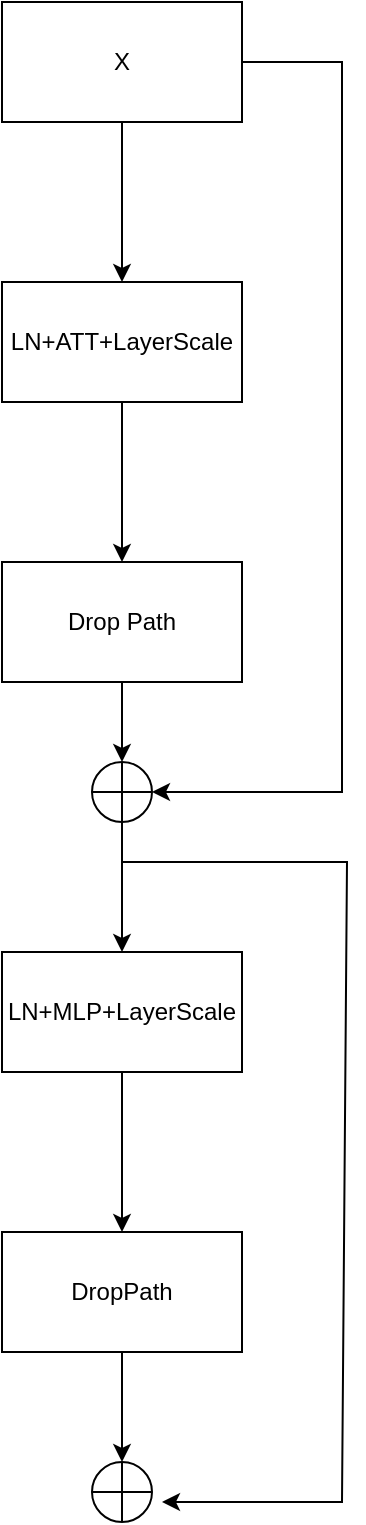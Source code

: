 <mxfile version="24.6.4" type="device">
  <diagram name="第 1 页" id="7_owCagruRL2u2UK9-JE">
    <mxGraphModel dx="1098" dy="828" grid="1" gridSize="10" guides="1" tooltips="1" connect="1" arrows="1" fold="1" page="1" pageScale="1" pageWidth="827" pageHeight="1169" math="0" shadow="0">
      <root>
        <mxCell id="0" />
        <mxCell id="1" parent="0" />
        <mxCell id="QY33d62DfFPX3UG9vda0-3" value="" style="edgeStyle=orthogonalEdgeStyle;rounded=0;orthogonalLoop=1;jettySize=auto;html=1;" parent="1" source="QY33d62DfFPX3UG9vda0-1" target="QY33d62DfFPX3UG9vda0-2" edge="1">
          <mxGeometry relative="1" as="geometry" />
        </mxCell>
        <mxCell id="QY33d62DfFPX3UG9vda0-1" value="X" style="rounded=0;whiteSpace=wrap;html=1;" parent="1" vertex="1">
          <mxGeometry x="310" y="180" width="120" height="60" as="geometry" />
        </mxCell>
        <mxCell id="QY33d62DfFPX3UG9vda0-5" value="" style="edgeStyle=orthogonalEdgeStyle;rounded=0;orthogonalLoop=1;jettySize=auto;html=1;" parent="1" source="QY33d62DfFPX3UG9vda0-2" target="QY33d62DfFPX3UG9vda0-4" edge="1">
          <mxGeometry relative="1" as="geometry" />
        </mxCell>
        <mxCell id="QY33d62DfFPX3UG9vda0-2" value="LN+ATT+LayerScale" style="rounded=0;whiteSpace=wrap;html=1;" parent="1" vertex="1">
          <mxGeometry x="310" y="320" width="120" height="60" as="geometry" />
        </mxCell>
        <mxCell id="QY33d62DfFPX3UG9vda0-4" value="Drop Path" style="rounded=0;whiteSpace=wrap;html=1;" parent="1" vertex="1">
          <mxGeometry x="310" y="460" width="120" height="60" as="geometry" />
        </mxCell>
        <mxCell id="QY33d62DfFPX3UG9vda0-6" value="" style="endArrow=classic;html=1;rounded=0;exitX=1;exitY=0.5;exitDx=0;exitDy=0;entryX=1;entryY=0.5;entryDx=0;entryDy=0;" parent="1" source="QY33d62DfFPX3UG9vda0-1" target="QY33d62DfFPX3UG9vda0-11" edge="1">
          <mxGeometry width="50" height="50" relative="1" as="geometry">
            <mxPoint x="390" y="360" as="sourcePoint" />
            <mxPoint x="390" y="570" as="targetPoint" />
            <Array as="points">
              <mxPoint x="480" y="210" />
              <mxPoint x="480" y="575" />
            </Array>
          </mxGeometry>
        </mxCell>
        <mxCell id="QY33d62DfFPX3UG9vda0-7" value="" style="endArrow=classic;html=1;rounded=0;" parent="1" edge="1">
          <mxGeometry width="50" height="50" relative="1" as="geometry">
            <mxPoint x="370" y="520" as="sourcePoint" />
            <mxPoint x="370" y="560" as="targetPoint" />
          </mxGeometry>
        </mxCell>
        <mxCell id="QY33d62DfFPX3UG9vda0-13" value="" style="edgeStyle=orthogonalEdgeStyle;rounded=0;orthogonalLoop=1;jettySize=auto;html=1;" parent="1" source="QY33d62DfFPX3UG9vda0-11" target="QY33d62DfFPX3UG9vda0-12" edge="1">
          <mxGeometry relative="1" as="geometry" />
        </mxCell>
        <mxCell id="QY33d62DfFPX3UG9vda0-11" value="" style="shape=orEllipse;perimeter=ellipsePerimeter;whiteSpace=wrap;html=1;backgroundOutline=1;" parent="1" vertex="1">
          <mxGeometry x="355" y="560" width="30" height="30" as="geometry" />
        </mxCell>
        <mxCell id="QY33d62DfFPX3UG9vda0-15" value="" style="edgeStyle=orthogonalEdgeStyle;rounded=0;orthogonalLoop=1;jettySize=auto;html=1;" parent="1" source="QY33d62DfFPX3UG9vda0-12" target="QY33d62DfFPX3UG9vda0-14" edge="1">
          <mxGeometry relative="1" as="geometry" />
        </mxCell>
        <mxCell id="QY33d62DfFPX3UG9vda0-12" value="LN+MLP+LayerScale" style="whiteSpace=wrap;html=1;" parent="1" vertex="1">
          <mxGeometry x="310" y="655" width="120" height="60" as="geometry" />
        </mxCell>
        <mxCell id="QY33d62DfFPX3UG9vda0-19" style="edgeStyle=orthogonalEdgeStyle;rounded=0;orthogonalLoop=1;jettySize=auto;html=1;entryX=0.5;entryY=0;entryDx=0;entryDy=0;" parent="1" source="QY33d62DfFPX3UG9vda0-14" target="QY33d62DfFPX3UG9vda0-18" edge="1">
          <mxGeometry relative="1" as="geometry" />
        </mxCell>
        <mxCell id="QY33d62DfFPX3UG9vda0-14" value="DropPath" style="whiteSpace=wrap;html=1;" parent="1" vertex="1">
          <mxGeometry x="310" y="795" width="120" height="60" as="geometry" />
        </mxCell>
        <mxCell id="QY33d62DfFPX3UG9vda0-16" value="" style="endArrow=classic;html=1;rounded=0;exitX=1;exitY=0.5;exitDx=0;exitDy=0;" parent="1" edge="1">
          <mxGeometry width="50" height="50" relative="1" as="geometry">
            <mxPoint x="370" y="610" as="sourcePoint" />
            <mxPoint x="390" y="930" as="targetPoint" />
            <Array as="points">
              <mxPoint x="482.5" y="610" />
              <mxPoint x="480" y="930" />
            </Array>
          </mxGeometry>
        </mxCell>
        <mxCell id="QY33d62DfFPX3UG9vda0-18" value="" style="shape=orEllipse;perimeter=ellipsePerimeter;whiteSpace=wrap;html=1;backgroundOutline=1;" parent="1" vertex="1">
          <mxGeometry x="355" y="910" width="30" height="30" as="geometry" />
        </mxCell>
      </root>
    </mxGraphModel>
  </diagram>
</mxfile>
